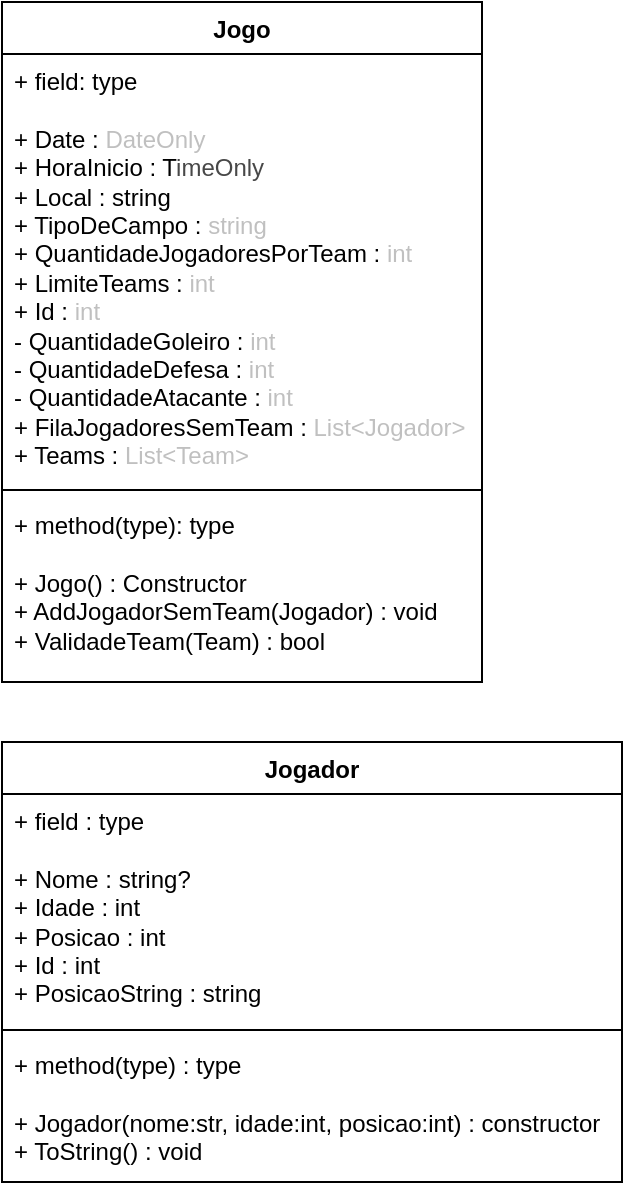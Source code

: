 <mxfile>
    <diagram id="5FY5dKGWZQoq20cVErwO" name="Page-1">
        <mxGraphModel dx="529" dy="806" grid="1" gridSize="10" guides="1" tooltips="1" connect="1" arrows="1" fold="1" page="1" pageScale="1" pageWidth="850" pageHeight="1100" math="0" shadow="0">
            <root>
                <mxCell id="0"/>
                <mxCell id="1" parent="0"/>
                <mxCell id="7" value="Jogo" style="swimlane;fontStyle=1;align=center;verticalAlign=top;childLayout=stackLayout;horizontal=1;startSize=26;horizontalStack=0;resizeParent=1;resizeParentMax=0;resizeLast=0;collapsible=1;marginBottom=0;whiteSpace=wrap;html=1;" vertex="1" parent="1">
                    <mxGeometry x="30" y="30" width="240" height="340" as="geometry">
                        <mxRectangle x="30" y="30" width="100" height="30" as="alternateBounds"/>
                    </mxGeometry>
                </mxCell>
                <mxCell id="8" value="+ field: type&lt;div&gt;&lt;font color=&quot;#ffffff&quot;&gt;&lt;br&gt;&lt;/font&gt;&lt;div&gt;&lt;span style=&quot;background-color: transparent;&quot;&gt;+ Date :&amp;nbsp;&lt;/span&gt;&lt;span style=&quot;color: rgb(192, 192, 192); background-color: transparent;&quot;&gt;DateOnly&lt;/span&gt;&lt;/div&gt;&lt;div&gt;&lt;div&gt;+ HoraInicio : T&lt;font color=&quot;#484848&quot;&gt;imeOnly&lt;/font&gt;&lt;/div&gt;&lt;div&gt;+ Local : string&lt;/div&gt;&lt;div&gt;+ TipoDeCampo :&amp;nbsp;&lt;span style=&quot;color: rgb(192, 192, 192); background-color: transparent;&quot;&gt;string&lt;/span&gt;&lt;/div&gt;&lt;div&gt;+ QuantidadeJogadoresPorTeam :&amp;nbsp;&lt;span style=&quot;color: rgb(192, 192, 192); background-color: transparent;&quot;&gt;int&lt;/span&gt;&lt;/div&gt;&lt;div&gt;+ LimiteTeams :&amp;nbsp;&lt;span style=&quot;color: rgb(192, 192, 192); background-color: transparent;&quot;&gt;int&lt;/span&gt;&lt;/div&gt;&lt;div&gt;+ Id :&amp;nbsp;&lt;span style=&quot;color: rgb(192, 192, 192); background-color: transparent;&quot;&gt;int&lt;/span&gt;&lt;/div&gt;&lt;div&gt;&lt;span style=&quot;background-color: transparent;&quot;&gt;- QuantidadeGoleiro :&amp;nbsp;&lt;/span&gt;&lt;span style=&quot;color: rgb(192, 192, 192); background-color: transparent;&quot;&gt;int&lt;/span&gt;&lt;/div&gt;&lt;div&gt;- QuantidadeDefesa :&amp;nbsp;&lt;span style=&quot;color: rgb(192, 192, 192); background-color: transparent;&quot;&gt;int&lt;/span&gt;&lt;/div&gt;&lt;div&gt;- QuantidadeAtacante :&amp;nbsp;&lt;span style=&quot;color: rgb(192, 192, 192); background-color: transparent;&quot;&gt;int&lt;/span&gt;&lt;/div&gt;&lt;div&gt;&lt;div&gt;+ FilaJogadoresSemTeam :&amp;nbsp;&lt;span style=&quot;color: rgb(192, 192, 192); background-color: transparent;&quot;&gt;List&amp;lt;Jogador&amp;gt;&lt;/span&gt;&lt;/div&gt;&lt;div&gt;+ Teams :&amp;nbsp;&lt;span style=&quot;color: rgb(192, 192, 192); background-color: transparent;&quot;&gt;List&amp;lt;Team&amp;gt;&lt;/span&gt;&lt;/div&gt;&lt;/div&gt;&lt;/div&gt;&lt;/div&gt;" style="text;strokeColor=none;fillColor=none;align=left;verticalAlign=top;spacingLeft=4;spacingRight=4;overflow=hidden;rotatable=0;points=[[0,0.5],[1,0.5]];portConstraint=eastwest;whiteSpace=wrap;html=1;" vertex="1" parent="7">
                    <mxGeometry y="26" width="240" height="214" as="geometry"/>
                </mxCell>
                <mxCell id="9" value="" style="line;strokeWidth=1;fillColor=none;align=left;verticalAlign=middle;spacingTop=-1;spacingLeft=3;spacingRight=3;rotatable=0;labelPosition=right;points=[];portConstraint=eastwest;strokeColor=inherit;" vertex="1" parent="7">
                    <mxGeometry y="240" width="240" height="8" as="geometry"/>
                </mxCell>
                <mxCell id="10" value="+ method(type): type&lt;div&gt;&lt;div&gt;&lt;br&gt;&lt;/div&gt;&lt;div&gt;+ Jogo() : Constructor&lt;/div&gt;&lt;div&gt;+ AddJogadorSemTeam(Jogador) : void&lt;/div&gt;&lt;div&gt;+ ValidadeTeam(Team) : bool&lt;/div&gt;&lt;/div&gt;" style="text;strokeColor=none;fillColor=none;align=left;verticalAlign=top;spacingLeft=4;spacingRight=4;overflow=hidden;rotatable=0;points=[[0,0.5],[1,0.5]];portConstraint=eastwest;whiteSpace=wrap;html=1;" vertex="1" parent="7">
                    <mxGeometry y="248" width="240" height="92" as="geometry"/>
                </mxCell>
                <mxCell id="18" value="Jogador" style="swimlane;fontStyle=1;align=center;verticalAlign=top;childLayout=stackLayout;horizontal=1;startSize=26;horizontalStack=0;resizeParent=1;resizeParentMax=0;resizeLast=0;collapsible=1;marginBottom=0;whiteSpace=wrap;html=1;" vertex="1" parent="1">
                    <mxGeometry x="30" y="400" width="310" height="220" as="geometry">
                        <mxRectangle x="30" y="440" width="80" height="30" as="alternateBounds"/>
                    </mxGeometry>
                </mxCell>
                <mxCell id="19" value="+ field : type&lt;div&gt;&lt;br&gt;&lt;/div&gt;&lt;div&gt;+ Nome : string?&lt;/div&gt;&lt;div&gt;+ Idade : int&lt;/div&gt;&lt;div&gt;+ Posicao : int&lt;/div&gt;&lt;div&gt;+ Id : int&lt;/div&gt;&lt;div&gt;+ PosicaoString : string&lt;/div&gt;" style="text;strokeColor=none;fillColor=none;align=left;verticalAlign=top;spacingLeft=4;spacingRight=4;overflow=hidden;rotatable=0;points=[[0,0.5],[1,0.5]];portConstraint=eastwest;whiteSpace=wrap;html=1;" vertex="1" parent="18">
                    <mxGeometry y="26" width="310" height="114" as="geometry"/>
                </mxCell>
                <mxCell id="20" value="" style="line;strokeWidth=1;fillColor=none;align=left;verticalAlign=middle;spacingTop=-1;spacingLeft=3;spacingRight=3;rotatable=0;labelPosition=right;points=[];portConstraint=eastwest;strokeColor=inherit;" vertex="1" parent="18">
                    <mxGeometry y="140" width="310" height="8" as="geometry"/>
                </mxCell>
                <mxCell id="21" value="+ method(type) : type&lt;div&gt;&lt;br&gt;&lt;/div&gt;&lt;div&gt;+ Jogador(nome:str, idade:int, posicao:int) : constructor&lt;/div&gt;&lt;div&gt;+ ToString() : void&lt;/div&gt;" style="text;strokeColor=none;fillColor=none;align=left;verticalAlign=top;spacingLeft=4;spacingRight=4;overflow=hidden;rotatable=0;points=[[0,0.5],[1,0.5]];portConstraint=eastwest;whiteSpace=wrap;html=1;" vertex="1" parent="18">
                    <mxGeometry y="148" width="310" height="72" as="geometry"/>
                </mxCell>
            </root>
        </mxGraphModel>
    </diagram>
</mxfile>